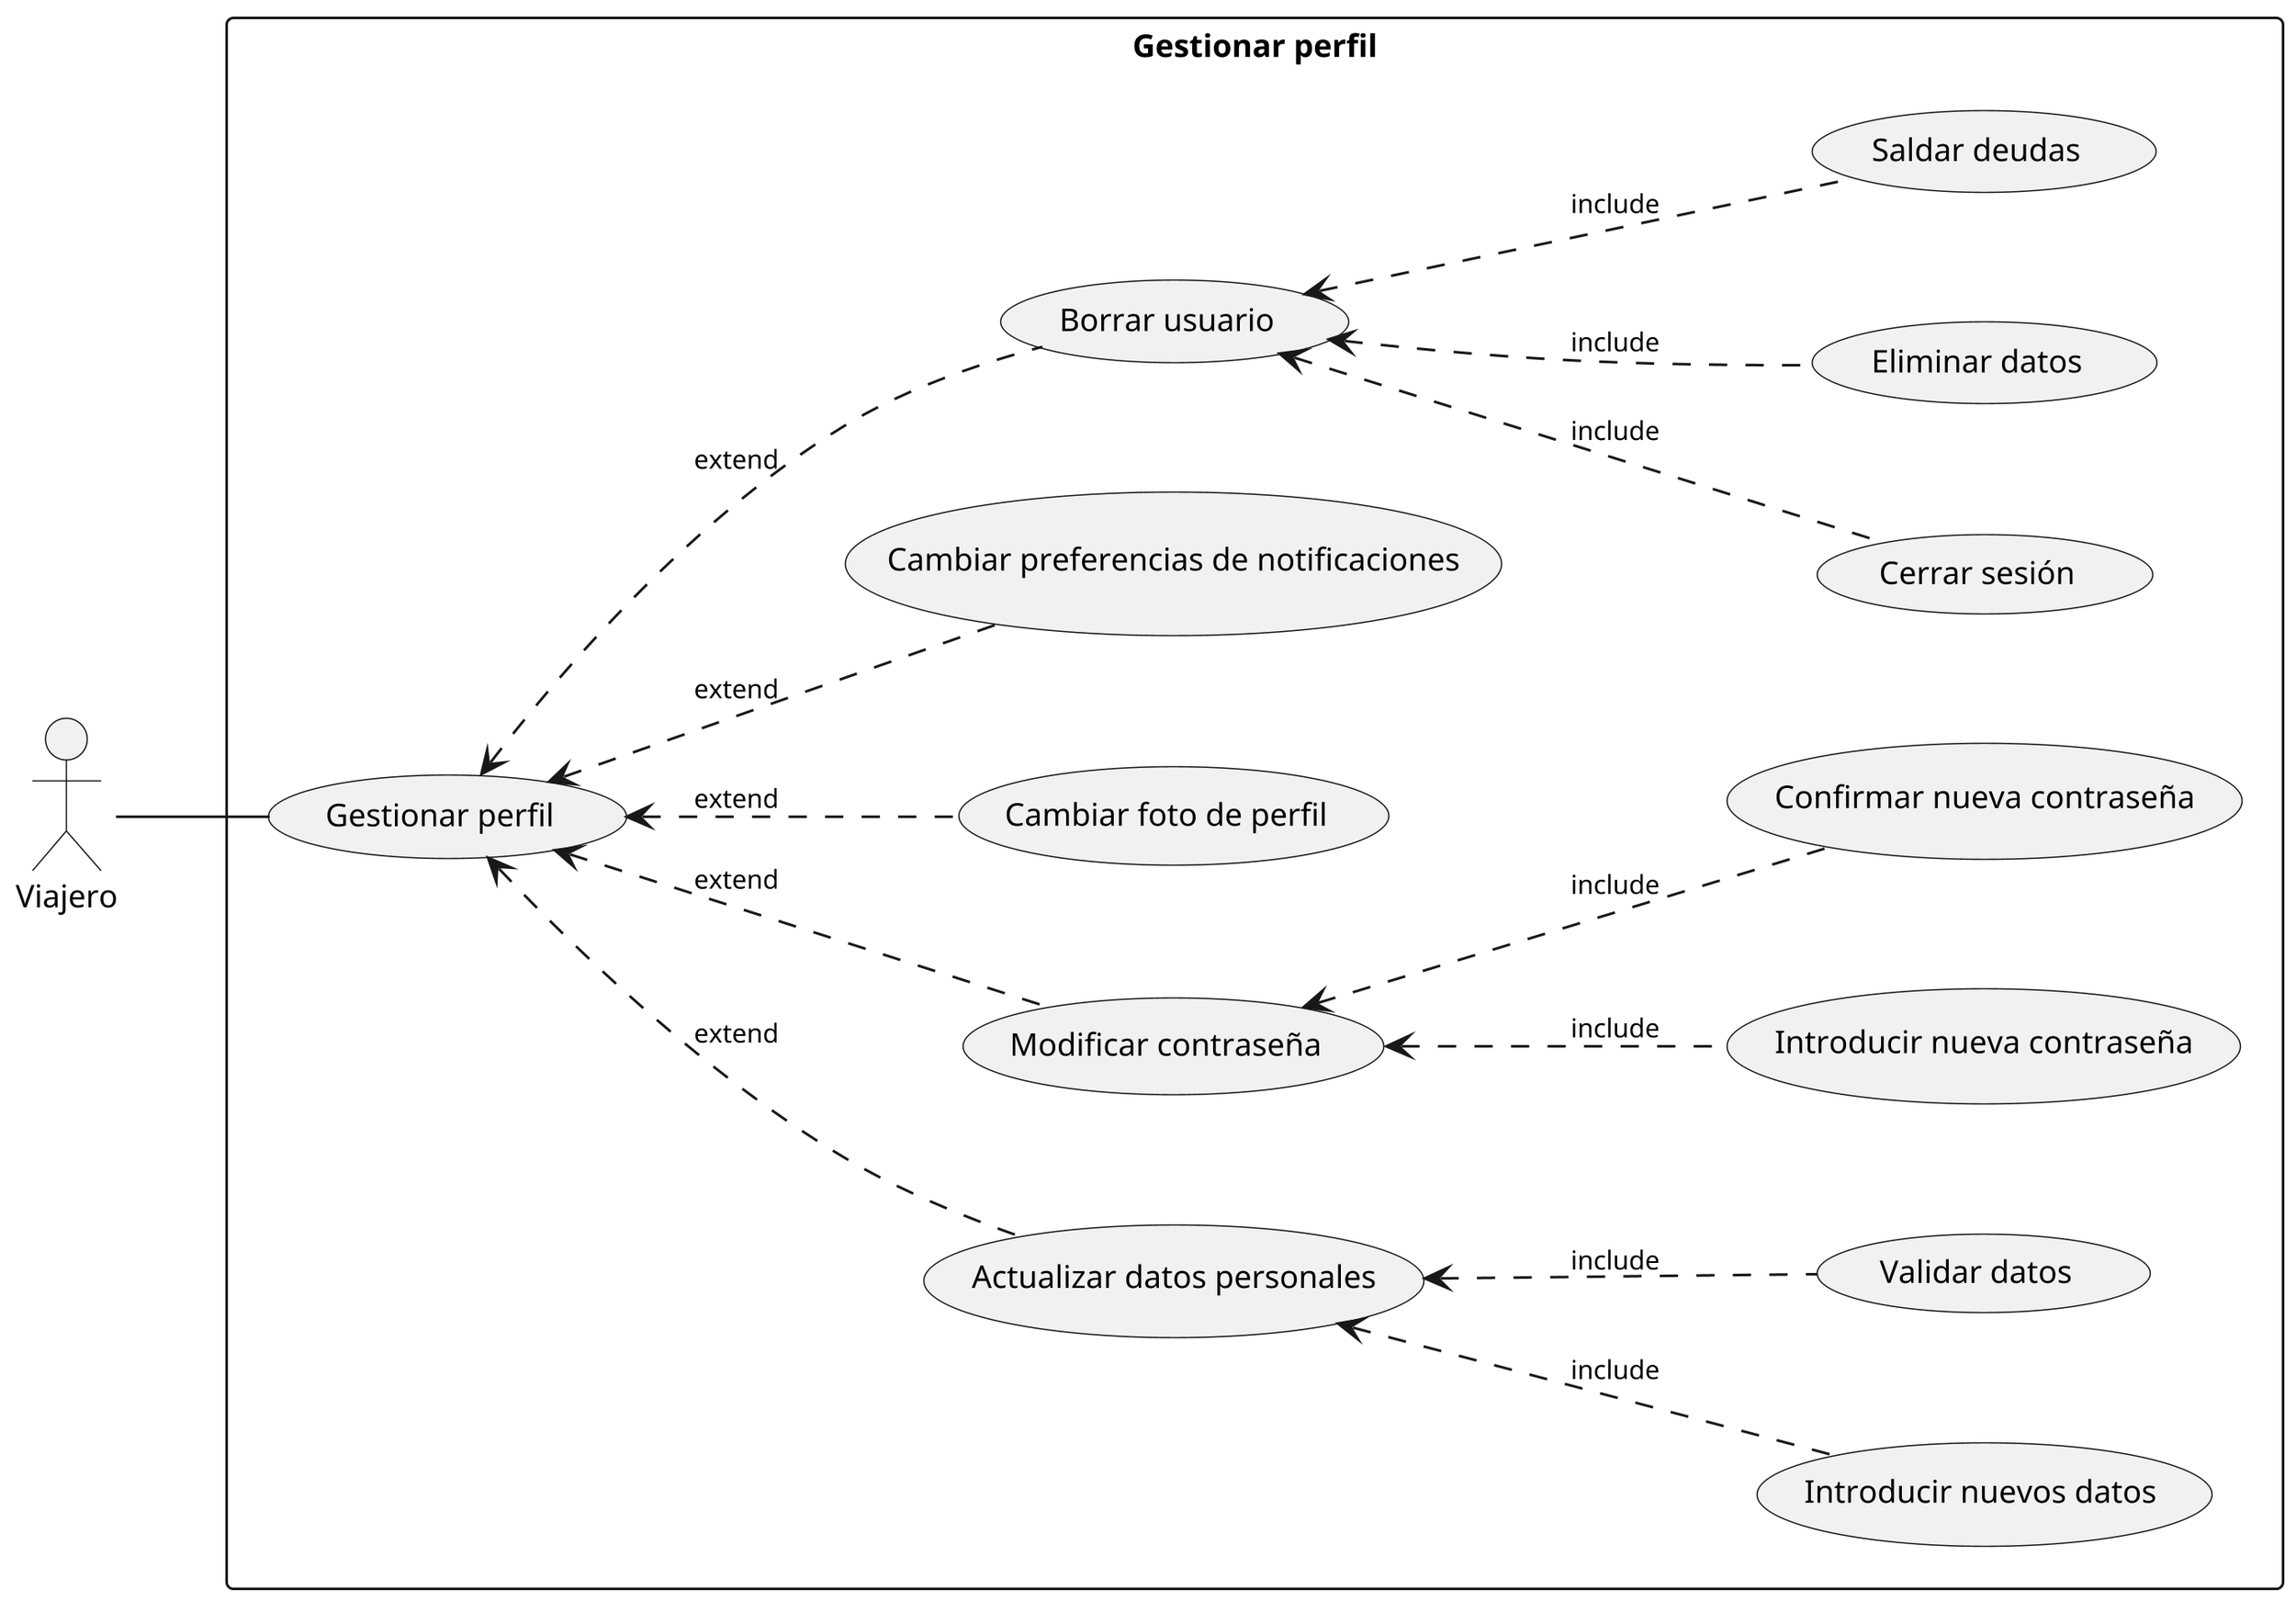 @startuml
left to right direction

skinparam dpi 300
'skinparam linetype ortho
skinparam nodesep 50
skinparam ranksep 50

skinparam default{
 FontSize 12
}

skinparam arrowFontSize 10
skinparam classFontSize 14

skinparam arrowSize 10

'''

:V: as "Viajero"

rectangle "Gestionar perfil" {
   (Gestionar perfil) as gestionar_perfil
   (Actualizar datos personales) as actualizar_datos
   (Modificar contraseña) as modificar_contraseña
   (Cambiar foto de perfil) as cambiar_foto
   (Cambiar preferencias de notificaciones) as notificaciones
   (Borrar usuario) as borrar

   V -- gestionar_perfil

   gestionar_perfil <.. borrar : extend
   gestionar_perfil <.. actualizar_datos : extend
   gestionar_perfil <.. modificar_contraseña : extend
   gestionar_perfil <.. cambiar_foto : extend
   gestionar_perfil <.. notificaciones : extend

   actualizar_datos <.. (Introducir nuevos datos) : include
   actualizar_datos <.. (Validar datos) : include

   modificar_contraseña <.. (Introducir nueva contraseña) : include
   modificar_contraseña <.. (Confirmar nueva contraseña) : include

   borrar <.. (Cerrar sesión) : include
   borrar <.. (Eliminar datos) : include
   borrar <.. (Saldar deudas) : include
}

@enduml
